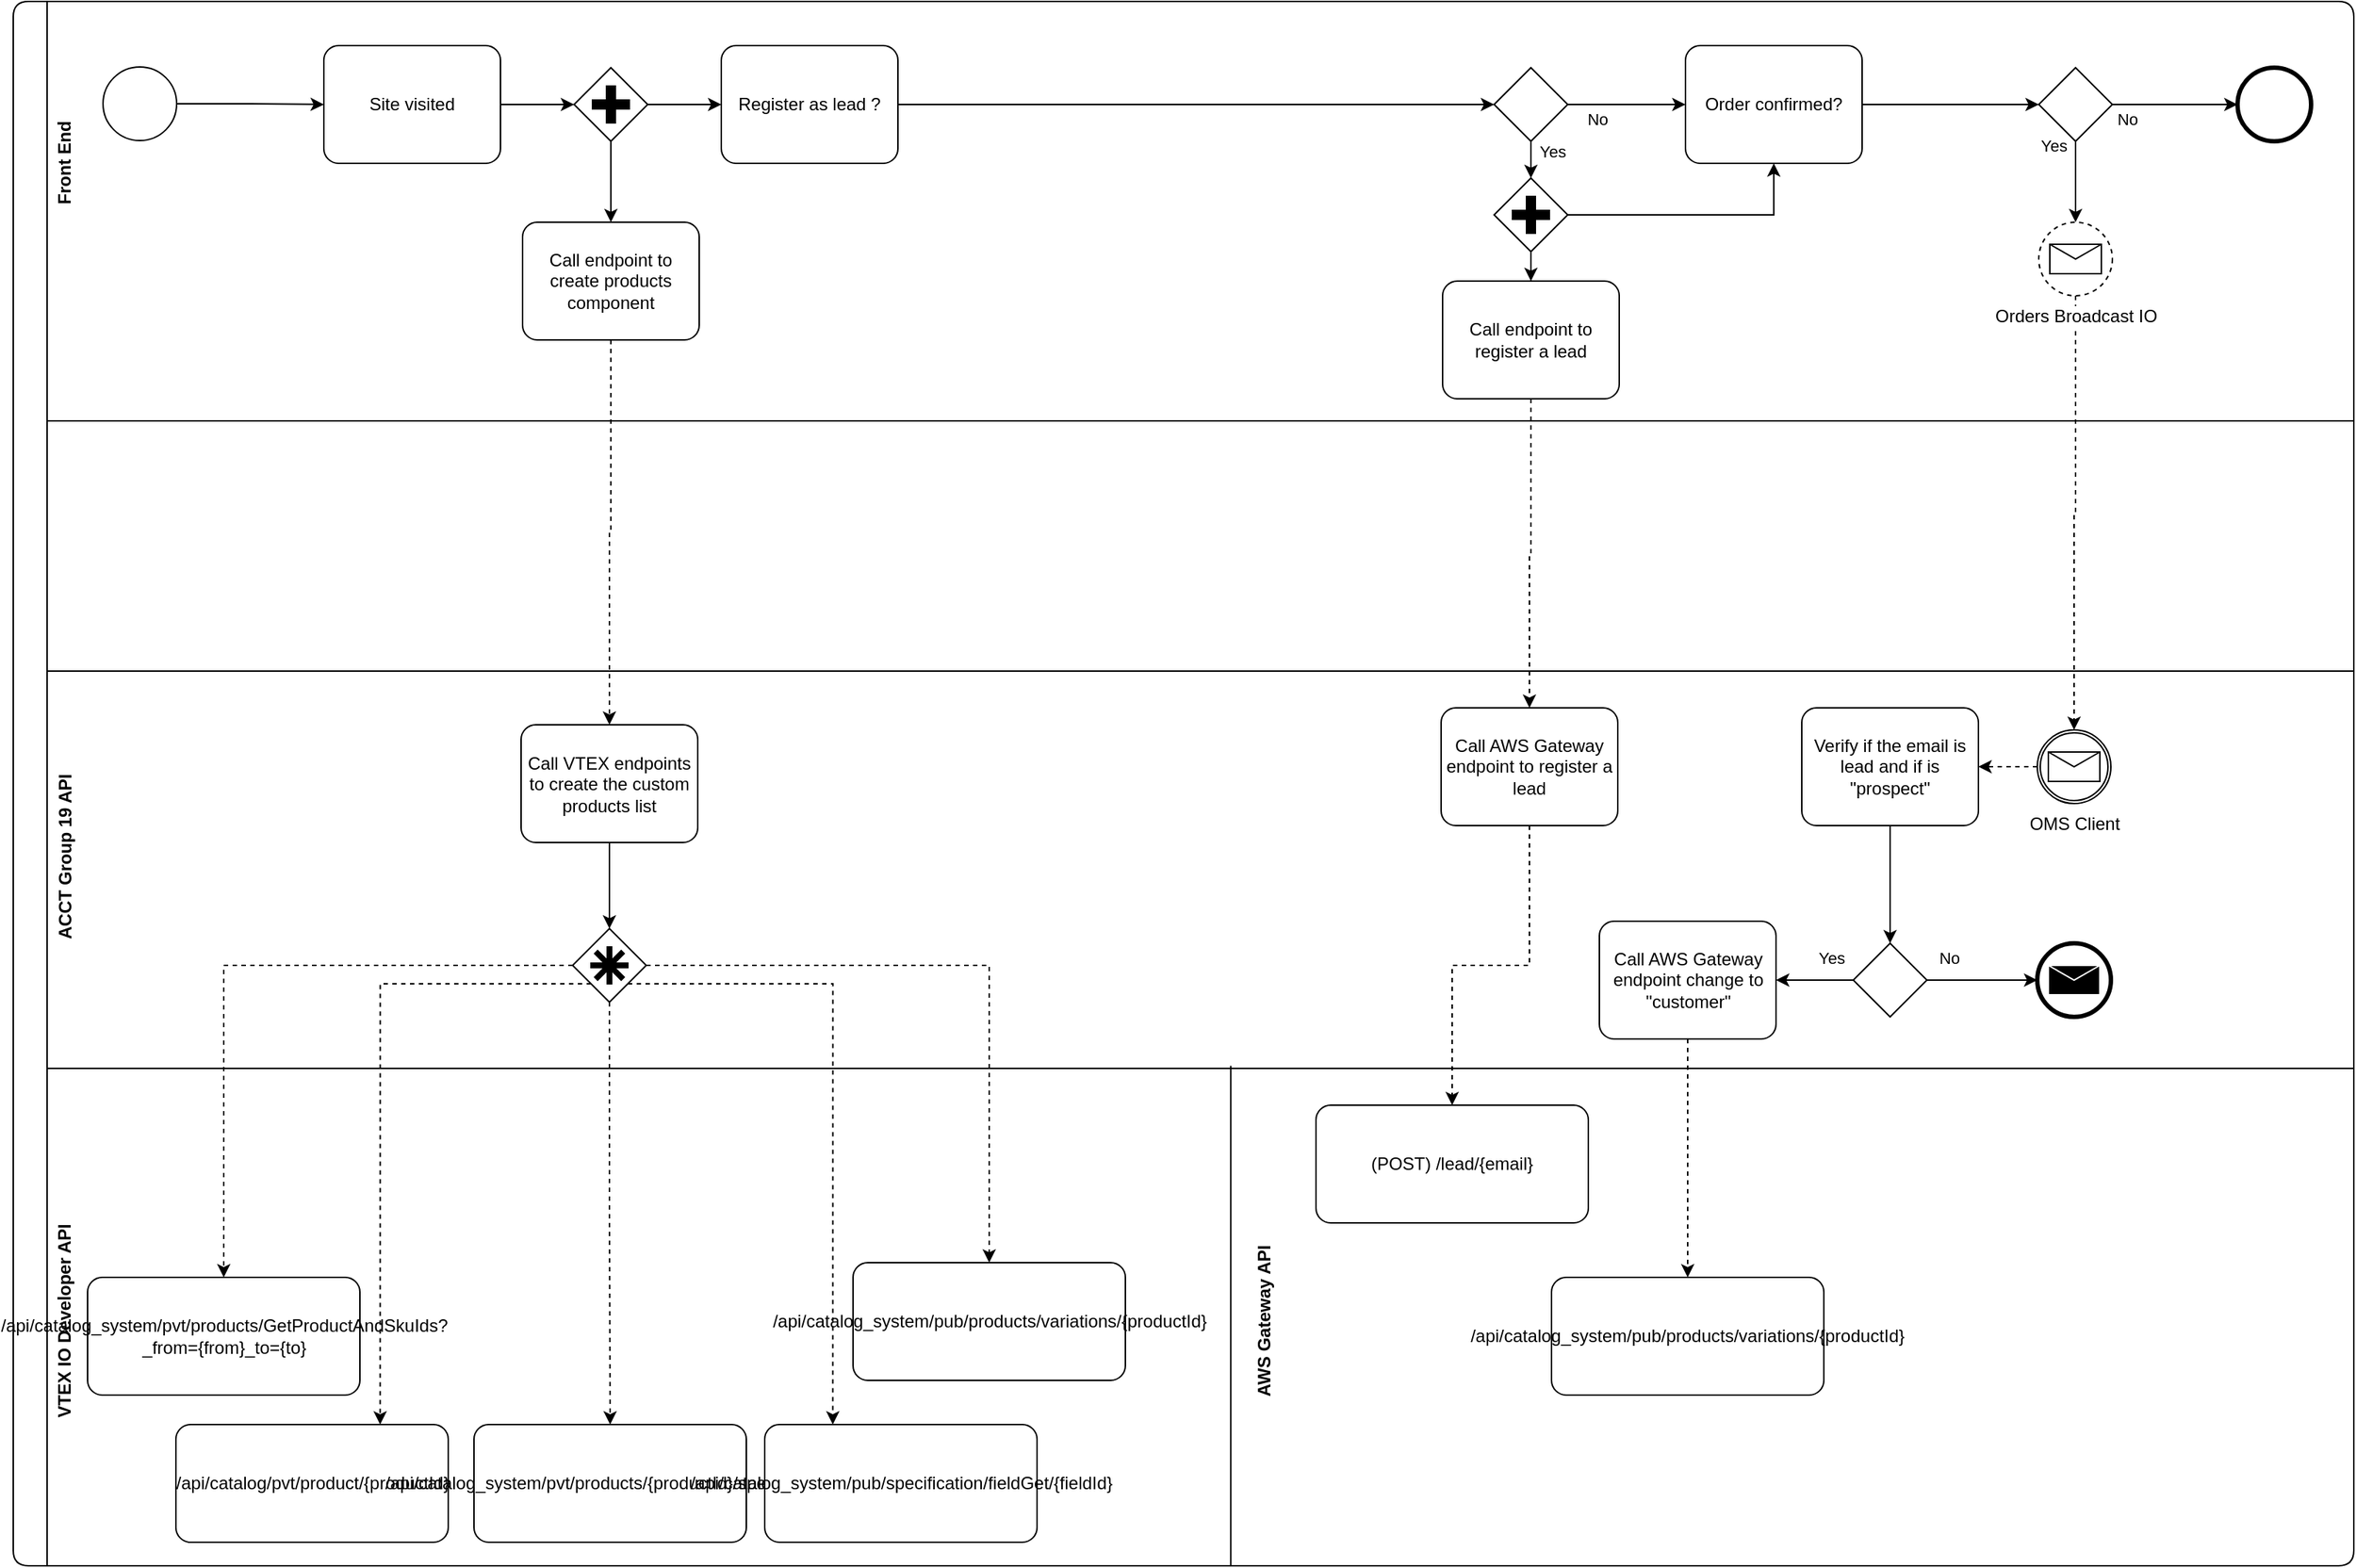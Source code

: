 <mxfile compressed="false" version="14.8.6" type="github">
  <diagram name="Page-1" id="2a216829-ef6e-dabb-86c1-c78162f3ba2b">
    <mxGraphModel dx="1247" dy="-1646" grid="1" gridSize="10" guides="1" tooltips="1" connect="1" arrows="1" fold="1" page="1" pageScale="1" pageWidth="1654" pageHeight="1169" background="none" math="0" shadow="0">
      <root>
        <mxCell id="0" />
        <mxCell id="1" parent="0" />
        <mxCell id="zMS48Avbv7I0cEuDU5D0-109" value="" style="swimlane;horizontal=0;rounded=1;swimlaneLine=1;" parent="1" vertex="1">
          <mxGeometry x="15" y="2390" width="1590" height="1063" as="geometry" />
        </mxCell>
        <mxCell id="zMS48Avbv7I0cEuDU5D0-132" style="edgeStyle=orthogonalEdgeStyle;rounded=0;orthogonalLoop=1;jettySize=auto;html=1;exitX=1;exitY=0.5;exitDx=0;exitDy=0;exitPerimeter=0;entryX=0;entryY=0.5;entryDx=0;entryDy=0;entryPerimeter=0;" parent="zMS48Avbv7I0cEuDU5D0-109" source="zMS48Avbv7I0cEuDU5D0-110" target="zMS48Avbv7I0cEuDU5D0-112" edge="1">
          <mxGeometry relative="1" as="geometry">
            <mxPoint x="191" y="69.5" as="targetPoint" />
          </mxGeometry>
        </mxCell>
        <mxCell id="zMS48Avbv7I0cEuDU5D0-110" value="" style="points=[[0.145,0.145,0],[0.5,0,0],[0.855,0.145,0],[1,0.5,0],[0.855,0.855,0],[0.5,1,0],[0.145,0.855,0],[0,0.5,0]];shape=mxgraph.bpmn.event;html=1;verticalLabelPosition=bottom;labelBackgroundColor=#ffffff;verticalAlign=top;align=center;perimeter=ellipsePerimeter;outlineConnect=0;aspect=fixed;outline=standard;symbol=general;rounded=1;strokeWidth=1;" parent="zMS48Avbv7I0cEuDU5D0-109" vertex="1">
          <mxGeometry x="61" y="44.5" width="50" height="50" as="geometry" />
        </mxCell>
        <mxCell id="zMS48Avbv7I0cEuDU5D0-134" style="edgeStyle=orthogonalEdgeStyle;rounded=0;orthogonalLoop=1;jettySize=auto;html=1;exitX=1;exitY=0.5;exitDx=0;exitDy=0;exitPerimeter=0;entryX=0;entryY=0.5;entryDx=0;entryDy=0;entryPerimeter=0;" parent="zMS48Avbv7I0cEuDU5D0-109" source="zMS48Avbv7I0cEuDU5D0-112" target="0Z8y53NUllSxboPvA691-3" edge="1">
          <mxGeometry relative="1" as="geometry">
            <mxPoint x="426" y="70" as="targetPoint" />
          </mxGeometry>
        </mxCell>
        <mxCell id="zMS48Avbv7I0cEuDU5D0-112" value="Site visited" style="points=[[0.25,0,0],[0.5,0,0],[0.75,0,0],[1,0.25,0],[1,0.5,0],[1,0.75,0],[0.75,1,0],[0.5,1,0],[0.25,1,0],[0,0.75,0],[0,0.5,0],[0,0.25,0]];shape=mxgraph.bpmn.task;whiteSpace=wrap;rectStyle=rounded;size=10;taskMarker=abstract;rounded=0;shadow=0;glass=0;strokeWidth=1;" parent="zMS48Avbv7I0cEuDU5D0-109" vertex="1">
          <mxGeometry x="211" y="30" width="120" height="80" as="geometry" />
        </mxCell>
        <mxCell id="0Z8y53NUllSxboPvA691-58" value="" style="edgeStyle=orthogonalEdgeStyle;rounded=0;orthogonalLoop=1;jettySize=auto;html=1;verticalAlign=bottom;labelPosition=left;verticalLabelPosition=top;align=right;" parent="zMS48Avbv7I0cEuDU5D0-109" source="zMS48Avbv7I0cEuDU5D0-115" target="0Z8y53NUllSxboPvA691-55" edge="1">
          <mxGeometry relative="1" as="geometry" />
        </mxCell>
        <mxCell id="zMS48Avbv7I0cEuDU5D0-115" value="Register as lead ?" style="points=[[0.25,0,0],[0.5,0,0],[0.75,0,0],[1,0.25,0],[1,0.5,0],[1,0.75,0],[0.75,1,0],[0.5,1,0],[0.25,1,0],[0,0.75,0],[0,0.5,0],[0,0.25,0]];shape=mxgraph.bpmn.task;whiteSpace=wrap;rectStyle=rounded;size=10;taskMarker=abstract;rounded=0;shadow=0;glass=0;strokeWidth=1;" parent="zMS48Avbv7I0cEuDU5D0-109" vertex="1">
          <mxGeometry x="481" y="30" width="120" height="80" as="geometry" />
        </mxCell>
        <mxCell id="zMS48Avbv7I0cEuDU5D0-127" value="" style="line;strokeWidth=1;html=1;rounded=0;shadow=0;glass=0;" parent="zMS48Avbv7I0cEuDU5D0-109" vertex="1">
          <mxGeometry x="23" y="450" width="1567" height="10" as="geometry" />
        </mxCell>
        <mxCell id="zMS48Avbv7I0cEuDU5D0-150" value="&lt;div&gt;Front End&lt;/div&gt;" style="text;html=1;resizable=0;autosize=1;align=center;verticalAlign=middle;points=[];fillColor=none;strokeColor=none;rounded=0;shadow=0;glass=0;rotation=270;strokeWidth=1;fontStyle=1" parent="zMS48Avbv7I0cEuDU5D0-109" vertex="1">
          <mxGeometry y="100" width="70" height="20" as="geometry" />
        </mxCell>
        <mxCell id="0Z8y53NUllSxboPvA691-45" value="" style="edgeStyle=orthogonalEdgeStyle;rounded=0;orthogonalLoop=1;jettySize=auto;html=1;" parent="zMS48Avbv7I0cEuDU5D0-109" source="0Z8y53NUllSxboPvA691-3" target="zMS48Avbv7I0cEuDU5D0-115" edge="1">
          <mxGeometry relative="1" as="geometry" />
        </mxCell>
        <mxCell id="0Z8y53NUllSxboPvA691-50" value="" style="edgeStyle=orthogonalEdgeStyle;rounded=0;orthogonalLoop=1;jettySize=auto;html=1;" parent="zMS48Avbv7I0cEuDU5D0-109" source="0Z8y53NUllSxboPvA691-3" target="0Z8y53NUllSxboPvA691-44" edge="1">
          <mxGeometry relative="1" as="geometry" />
        </mxCell>
        <mxCell id="0Z8y53NUllSxboPvA691-3" value="" style="points=[[0.25,0.25,0],[0.5,0,0],[0.75,0.25,0],[1,0.5,0],[0.75,0.75,0],[0.5,1,0],[0.25,0.75,0],[0,0.5,0]];shape=mxgraph.bpmn.gateway2;html=1;verticalLabelPosition=bottom;labelBackgroundColor=#ffffff;verticalAlign=top;align=center;perimeter=rhombusPerimeter;outlineConnect=0;outline=none;symbol=none;gwType=parallel;rounded=1;strokeWidth=1;" parent="zMS48Avbv7I0cEuDU5D0-109" vertex="1">
          <mxGeometry x="381" y="45" width="50" height="50" as="geometry" />
        </mxCell>
        <mxCell id="0Z8y53NUllSxboPvA691-79" value="" style="edgeStyle=orthogonalEdgeStyle;rounded=0;orthogonalLoop=1;jettySize=auto;html=1;dashed=1;entryX=0.5;entryY=0;entryDx=0;entryDy=0;entryPerimeter=0;" parent="zMS48Avbv7I0cEuDU5D0-109" source="0Z8y53NUllSxboPvA691-44" target="0Z8y53NUllSxboPvA691-75" edge="1">
          <mxGeometry relative="1" as="geometry">
            <mxPoint x="390" y="400" as="targetPoint" />
          </mxGeometry>
        </mxCell>
        <mxCell id="0Z8y53NUllSxboPvA691-44" value="Call endpoint to create products component" style="points=[[0.25,0,0],[0.5,0,0],[0.75,0,0],[1,0.25,0],[1,0.5,0],[1,0.75,0],[0.75,1,0],[0.5,1,0],[0.25,1,0],[0,0.75,0],[0,0.5,0],[0,0.25,0]];shape=mxgraph.bpmn.task;whiteSpace=wrap;rectStyle=rounded;size=10;taskMarker=abstract;rounded=0;shadow=0;glass=0;strokeWidth=1;" parent="zMS48Avbv7I0cEuDU5D0-109" vertex="1">
          <mxGeometry x="346" y="150" width="120" height="80" as="geometry" />
        </mxCell>
        <mxCell id="0Z8y53NUllSxboPvA691-52" value="No" style="edgeStyle=orthogonalEdgeStyle;rounded=0;orthogonalLoop=1;jettySize=auto;html=1;entryX=0;entryY=0.5;entryDx=0;entryDy=0;entryPerimeter=0;exitX=1;exitY=0.5;exitDx=0;exitDy=0;exitPerimeter=0;" parent="zMS48Avbv7I0cEuDU5D0-109" source="0Z8y53NUllSxboPvA691-55" target="0Z8y53NUllSxboPvA691-47" edge="1">
          <mxGeometry x="-0.5" y="-9" relative="1" as="geometry">
            <mxPoint x="1061" y="70" as="sourcePoint" />
            <mxPoint y="1" as="offset" />
          </mxGeometry>
        </mxCell>
        <mxCell id="0Z8y53NUllSxboPvA691-62" value="" style="edgeStyle=orthogonalEdgeStyle;rounded=0;orthogonalLoop=1;jettySize=auto;html=1;" parent="zMS48Avbv7I0cEuDU5D0-109" source="0Z8y53NUllSxboPvA691-47" target="0Z8y53NUllSxboPvA691-48" edge="1">
          <mxGeometry relative="1" as="geometry" />
        </mxCell>
        <mxCell id="0Z8y53NUllSxboPvA691-47" value="Order confirmed?" style="points=[[0.25,0,0],[0.5,0,0],[0.75,0,0],[1,0.25,0],[1,0.5,0],[1,0.75,0],[0.75,1,0],[0.5,1,0],[0.25,1,0],[0,0.75,0],[0,0.5,0],[0,0.25,0]];shape=mxgraph.bpmn.task;whiteSpace=wrap;rectStyle=rounded;size=10;taskMarker=abstract;rounded=0;shadow=0;glass=0;strokeWidth=1;" parent="zMS48Avbv7I0cEuDU5D0-109" vertex="1">
          <mxGeometry x="1136" y="30" width="120" height="80" as="geometry" />
        </mxCell>
        <mxCell id="0Z8y53NUllSxboPvA691-64" value="Yes" style="edgeStyle=orthogonalEdgeStyle;rounded=0;orthogonalLoop=1;jettySize=auto;html=1;" parent="zMS48Avbv7I0cEuDU5D0-109" source="0Z8y53NUllSxboPvA691-48" target="0Z8y53NUllSxboPvA691-63" edge="1">
          <mxGeometry x="-0.928" y="-15" relative="1" as="geometry">
            <mxPoint y="1" as="offset" />
          </mxGeometry>
        </mxCell>
        <mxCell id="0Z8y53NUllSxboPvA691-68" value="No" style="edgeStyle=orthogonalEdgeStyle;rounded=0;orthogonalLoop=1;jettySize=auto;html=1;entryX=0;entryY=0.5;entryDx=0;entryDy=0;entryPerimeter=0;" parent="zMS48Avbv7I0cEuDU5D0-109" source="0Z8y53NUllSxboPvA691-48" target="0Z8y53NUllSxboPvA691-49" edge="1">
          <mxGeometry x="-0.765" y="-9" relative="1" as="geometry">
            <mxPoint x="1506" y="70" as="targetPoint" />
            <mxPoint y="1" as="offset" />
          </mxGeometry>
        </mxCell>
        <mxCell id="0Z8y53NUllSxboPvA691-48" value="" style="points=[[0.25,0.25,0],[0.5,0,0],[0.75,0.25,0],[1,0.5,0],[0.75,0.75,0],[0.5,1,0],[0.25,0.75,0],[0,0.5,0]];shape=mxgraph.bpmn.gateway2;html=1;verticalLabelPosition=bottom;labelBackgroundColor=#ffffff;verticalAlign=top;align=center;perimeter=rhombusPerimeter;outlineConnect=0;outline=none;symbol=none;rounded=1;strokeWidth=1;" parent="zMS48Avbv7I0cEuDU5D0-109" vertex="1">
          <mxGeometry x="1376" y="45" width="50" height="50" as="geometry" />
        </mxCell>
        <mxCell id="0Z8y53NUllSxboPvA691-49" value="" style="points=[[0.145,0.145,0],[0.5,0,0],[0.855,0.145,0],[1,0.5,0],[0.855,0.855,0],[0.5,1,0],[0.145,0.855,0],[0,0.5,0]];shape=mxgraph.bpmn.event;html=1;verticalLabelPosition=bottom;labelBackgroundColor=#ffffff;verticalAlign=top;align=center;perimeter=ellipsePerimeter;outlineConnect=0;aspect=fixed;outline=end;symbol=terminate2;rounded=1;strokeWidth=1;" parent="zMS48Avbv7I0cEuDU5D0-109" vertex="1">
          <mxGeometry x="1511" y="45" width="50" height="50" as="geometry" />
        </mxCell>
        <mxCell id="0Z8y53NUllSxboPvA691-59" style="edgeStyle=orthogonalEdgeStyle;rounded=0;orthogonalLoop=1;jettySize=auto;html=1;exitX=1;exitY=0.5;exitDx=0;exitDy=0;exitPerimeter=0;entryX=0.5;entryY=1;entryDx=0;entryDy=0;entryPerimeter=0;" parent="zMS48Avbv7I0cEuDU5D0-109" source="0Z8y53NUllSxboPvA691-60" target="0Z8y53NUllSxboPvA691-47" edge="1">
          <mxGeometry relative="1" as="geometry" />
        </mxCell>
        <mxCell id="0Z8y53NUllSxboPvA691-96" value="" style="edgeStyle=orthogonalEdgeStyle;rounded=0;orthogonalLoop=1;jettySize=auto;html=1;dashed=1;" parent="zMS48Avbv7I0cEuDU5D0-109" source="0Z8y53NUllSxboPvA691-54" target="0Z8y53NUllSxboPvA691-95" edge="1">
          <mxGeometry relative="1" as="geometry" />
        </mxCell>
        <mxCell id="0Z8y53NUllSxboPvA691-54" value="Call endpoint to register a lead" style="points=[[0.25,0,0],[0.5,0,0],[0.75,0,0],[1,0.25,0],[1,0.5,0],[1,0.75,0],[0.75,1,0],[0.5,1,0],[0.25,1,0],[0,0.75,0],[0,0.5,0],[0,0.25,0]];shape=mxgraph.bpmn.task;whiteSpace=wrap;rectStyle=rounded;size=10;taskMarker=abstract;rounded=0;shadow=0;glass=0;strokeWidth=1;" parent="zMS48Avbv7I0cEuDU5D0-109" vertex="1">
          <mxGeometry x="971" y="190" width="120" height="80" as="geometry" />
        </mxCell>
        <mxCell id="0Z8y53NUllSxboPvA691-72" value="" style="edgeStyle=orthogonalEdgeStyle;rounded=0;orthogonalLoop=1;jettySize=auto;html=1;" parent="zMS48Avbv7I0cEuDU5D0-109" source="0Z8y53NUllSxboPvA691-55" target="0Z8y53NUllSxboPvA691-60" edge="1">
          <mxGeometry relative="1" as="geometry" />
        </mxCell>
        <mxCell id="0Z8y53NUllSxboPvA691-116" value="Yes" style="edgeLabel;html=1;align=left;verticalAlign=bottom;resizable=0;points=[];labelPosition=right;verticalLabelPosition=top;" parent="0Z8y53NUllSxboPvA691-72" vertex="1" connectable="0">
          <mxGeometry x="-0.737" y="-1" relative="1" as="geometry">
            <mxPoint x="5" y="8" as="offset" />
          </mxGeometry>
        </mxCell>
        <mxCell id="0Z8y53NUllSxboPvA691-55" value="" style="points=[[0.25,0.25,0],[0.5,0,0],[0.75,0.25,0],[1,0.5,0],[0.75,0.75,0],[0.5,1,0],[0.25,0.75,0],[0,0.5,0]];shape=mxgraph.bpmn.gateway2;html=1;verticalLabelPosition=bottom;labelBackgroundColor=#ffffff;verticalAlign=top;align=center;perimeter=rhombusPerimeter;outlineConnect=0;outline=none;symbol=none;rounded=1;strokeWidth=1;" parent="zMS48Avbv7I0cEuDU5D0-109" vertex="1">
          <mxGeometry x="1006" y="45" width="50" height="50" as="geometry" />
        </mxCell>
        <mxCell id="0Z8y53NUllSxboPvA691-73" value="" style="edgeStyle=orthogonalEdgeStyle;rounded=0;orthogonalLoop=1;jettySize=auto;html=1;" parent="zMS48Avbv7I0cEuDU5D0-109" source="0Z8y53NUllSxboPvA691-60" target="0Z8y53NUllSxboPvA691-54" edge="1">
          <mxGeometry relative="1" as="geometry" />
        </mxCell>
        <mxCell id="0Z8y53NUllSxboPvA691-60" value="" style="points=[[0.25,0.25,0],[0.5,0,0],[0.75,0.25,0],[1,0.5,0],[0.75,0.75,0],[0.5,1,0],[0.25,0.75,0],[0,0.5,0]];shape=mxgraph.bpmn.gateway2;html=1;verticalLabelPosition=bottom;labelBackgroundColor=#ffffff;verticalAlign=top;align=center;perimeter=rhombusPerimeter;outlineConnect=0;outline=none;symbol=none;gwType=parallel;rounded=1;strokeWidth=1;" parent="zMS48Avbv7I0cEuDU5D0-109" vertex="1">
          <mxGeometry x="1006" y="120" width="50" height="50" as="geometry" />
        </mxCell>
        <mxCell id="0Z8y53NUllSxboPvA691-74" style="edgeStyle=orthogonalEdgeStyle;rounded=0;orthogonalLoop=1;jettySize=auto;html=1;exitX=0.5;exitY=1;exitDx=0;exitDy=0;exitPerimeter=0;entryX=0.5;entryY=0;entryDx=0;entryDy=0;entryPerimeter=0;dashed=1;" parent="zMS48Avbv7I0cEuDU5D0-109" source="0Z8y53NUllSxboPvA691-63" target="0Z8y53NUllSxboPvA691-71" edge="1">
          <mxGeometry relative="1" as="geometry" />
        </mxCell>
        <mxCell id="0Z8y53NUllSxboPvA691-63" value="Orders Broadcast IO" style="points=[[0.145,0.145,0],[0.5,0,0],[0.855,0.145,0],[1,0.5,0],[0.855,0.855,0],[0.5,1,0],[0.145,0.855,0],[0,0.5,0]];shape=mxgraph.bpmn.event;html=1;verticalLabelPosition=bottom;labelBackgroundColor=#ffffff;verticalAlign=top;align=center;perimeter=ellipsePerimeter;outlineConnect=0;aspect=fixed;outline=eventNonint;symbol=message;" parent="zMS48Avbv7I0cEuDU5D0-109" vertex="1">
          <mxGeometry x="1376" y="150" width="50" height="50" as="geometry" />
        </mxCell>
        <mxCell id="0Z8y53NUllSxboPvA691-103" value="" style="edgeStyle=orthogonalEdgeStyle;rounded=0;orthogonalLoop=1;jettySize=auto;html=1;dashed=1;" parent="zMS48Avbv7I0cEuDU5D0-109" source="0Z8y53NUllSxboPvA691-71" target="0Z8y53NUllSxboPvA691-99" edge="1">
          <mxGeometry relative="1" as="geometry" />
        </mxCell>
        <mxCell id="0Z8y53NUllSxboPvA691-71" value="OMS Client" style="points=[[0.145,0.145,0],[0.5,0,0],[0.855,0.145,0],[1,0.5,0],[0.855,0.855,0],[0.5,1,0],[0.145,0.855,0],[0,0.5,0]];shape=mxgraph.bpmn.event;html=1;verticalLabelPosition=bottom;labelBackgroundColor=#ffffff;verticalAlign=top;align=center;perimeter=ellipsePerimeter;outlineConnect=0;aspect=fixed;outline=catching;symbol=message;" parent="zMS48Avbv7I0cEuDU5D0-109" vertex="1">
          <mxGeometry x="1375" y="495" width="50" height="50" as="geometry" />
        </mxCell>
        <mxCell id="0Z8y53NUllSxboPvA691-94" value="" style="edgeStyle=orthogonalEdgeStyle;rounded=0;orthogonalLoop=1;jettySize=auto;html=1;exitX=0.5;exitY=1;exitDx=0;exitDy=0;exitPerimeter=0;" parent="zMS48Avbv7I0cEuDU5D0-109" source="0Z8y53NUllSxboPvA691-75" target="0Z8y53NUllSxboPvA691-80" edge="1">
          <mxGeometry relative="1" as="geometry">
            <mxPoint x="405" y="631.5" as="sourcePoint" />
          </mxGeometry>
        </mxCell>
        <mxCell id="0Z8y53NUllSxboPvA691-75" value="Call VTEX endpoints to create the custom products list" style="points=[[0.25,0,0],[0.5,0,0],[0.75,0,0],[1,0.25,0],[1,0.5,0],[1,0.75,0],[0.75,1,0],[0.5,1,0],[0.25,1,0],[0,0.75,0],[0,0.5,0],[0,0.25,0]];shape=mxgraph.bpmn.task;whiteSpace=wrap;rectStyle=rounded;size=10;taskMarker=abstract;rounded=0;shadow=0;glass=0;strokeWidth=1;" parent="zMS48Avbv7I0cEuDU5D0-109" vertex="1">
          <mxGeometry x="345" y="491.5" width="120" height="80" as="geometry" />
        </mxCell>
        <mxCell id="0Z8y53NUllSxboPvA691-88" value="" style="edgeStyle=orthogonalEdgeStyle;rounded=0;orthogonalLoop=1;jettySize=auto;html=1;dashed=1;" parent="zMS48Avbv7I0cEuDU5D0-109" source="0Z8y53NUllSxboPvA691-80" target="0Z8y53NUllSxboPvA691-81" edge="1">
          <mxGeometry relative="1" as="geometry">
            <mxPoint x="300.5" y="792" as="targetPoint" />
          </mxGeometry>
        </mxCell>
        <mxCell id="0Z8y53NUllSxboPvA691-89" style="edgeStyle=orthogonalEdgeStyle;rounded=0;orthogonalLoop=1;jettySize=auto;html=1;exitX=0.25;exitY=0.75;exitDx=0;exitDy=0;exitPerimeter=0;entryX=0.75;entryY=0;entryDx=0;entryDy=0;entryPerimeter=0;dashed=1;" parent="zMS48Avbv7I0cEuDU5D0-109" source="0Z8y53NUllSxboPvA691-80" target="0Z8y53NUllSxboPvA691-82" edge="1">
          <mxGeometry relative="1" as="geometry" />
        </mxCell>
        <mxCell id="0Z8y53NUllSxboPvA691-91" value="" style="edgeStyle=orthogonalEdgeStyle;rounded=0;orthogonalLoop=1;jettySize=auto;html=1;dashed=1;" parent="zMS48Avbv7I0cEuDU5D0-109" source="0Z8y53NUllSxboPvA691-80" target="0Z8y53NUllSxboPvA691-83" edge="1">
          <mxGeometry relative="1" as="geometry">
            <mxPoint x="405.5" y="897" as="targetPoint" />
          </mxGeometry>
        </mxCell>
        <mxCell id="0Z8y53NUllSxboPvA691-92" style="edgeStyle=orthogonalEdgeStyle;rounded=0;orthogonalLoop=1;jettySize=auto;html=1;exitX=0.75;exitY=0.75;exitDx=0;exitDy=0;exitPerimeter=0;entryX=0.25;entryY=0;entryDx=0;entryDy=0;entryPerimeter=0;dashed=1;" parent="zMS48Avbv7I0cEuDU5D0-109" source="0Z8y53NUllSxboPvA691-80" target="0Z8y53NUllSxboPvA691-84" edge="1">
          <mxGeometry relative="1" as="geometry" />
        </mxCell>
        <mxCell id="0Z8y53NUllSxboPvA691-93" style="edgeStyle=orthogonalEdgeStyle;rounded=0;orthogonalLoop=1;jettySize=auto;html=1;exitX=1;exitY=0.5;exitDx=0;exitDy=0;exitPerimeter=0;entryX=0.5;entryY=0;entryDx=0;entryDy=0;entryPerimeter=0;dashed=1;" parent="zMS48Avbv7I0cEuDU5D0-109" source="0Z8y53NUllSxboPvA691-80" target="0Z8y53NUllSxboPvA691-85" edge="1">
          <mxGeometry relative="1" as="geometry" />
        </mxCell>
        <mxCell id="0Z8y53NUllSxboPvA691-80" value="" style="points=[[0.25,0.25,0],[0.5,0,0],[0.75,0.25,0],[1,0.5,0],[0.75,0.75,0],[0.5,1,0],[0.25,0.75,0],[0,0.5,0]];shape=mxgraph.bpmn.gateway2;html=1;verticalLabelPosition=bottom;labelBackgroundColor=#ffffff;verticalAlign=top;align=center;perimeter=rhombusPerimeter;outlineConnect=0;outline=none;symbol=none;gwType=complex;" parent="zMS48Avbv7I0cEuDU5D0-109" vertex="1">
          <mxGeometry x="380" y="630" width="50" height="50" as="geometry" />
        </mxCell>
        <mxCell id="0Z8y53NUllSxboPvA691-81" value="/api/catalog_system/pvt/products/GetProductAndSkuIds?_from={from}_to={to}" style="points=[[0.25,0,0],[0.5,0,0],[0.75,0,0],[1,0.25,0],[1,0.5,0],[1,0.75,0],[0.75,1,0],[0.5,1,0],[0.25,1,0],[0,0.75,0],[0,0.5,0],[0,0.25,0]];shape=mxgraph.bpmn.task;whiteSpace=wrap;rectStyle=rounded;size=10;taskMarker=abstract;rounded=0;shadow=0;glass=0;strokeWidth=1;" parent="zMS48Avbv7I0cEuDU5D0-109" vertex="1">
          <mxGeometry x="50.5" y="867" width="185" height="80" as="geometry" />
        </mxCell>
        <mxCell id="0Z8y53NUllSxboPvA691-82" value="/api/catalog/pvt/product/{productId}" style="points=[[0.25,0,0],[0.5,0,0],[0.75,0,0],[1,0.25,0],[1,0.5,0],[1,0.75,0],[0.75,1,0],[0.5,1,0],[0.25,1,0],[0,0.75,0],[0,0.5,0],[0,0.25,0]];shape=mxgraph.bpmn.task;whiteSpace=wrap;rectStyle=rounded;size=10;taskMarker=abstract;rounded=0;shadow=0;glass=0;strokeWidth=1;" parent="zMS48Avbv7I0cEuDU5D0-109" vertex="1">
          <mxGeometry x="110.5" y="967" width="185" height="80" as="geometry" />
        </mxCell>
        <mxCell id="0Z8y53NUllSxboPvA691-83" value="/api/catalog_system/pvt/products/{productId}/specification" style="points=[[0.25,0,0],[0.5,0,0],[0.75,0,0],[1,0.25,0],[1,0.5,0],[1,0.75,0],[0.75,1,0],[0.5,1,0],[0.25,1,0],[0,0.75,0],[0,0.5,0],[0,0.25,0]];shape=mxgraph.bpmn.task;whiteSpace=wrap;rectStyle=rounded;size=10;taskMarker=abstract;rounded=0;shadow=0;glass=0;strokeWidth=1;" parent="zMS48Avbv7I0cEuDU5D0-109" vertex="1">
          <mxGeometry x="313" y="967" width="185" height="80" as="geometry" />
        </mxCell>
        <mxCell id="0Z8y53NUllSxboPvA691-84" value="/api/catalog_system/pub/specification/fieldGet/{fieldId}" style="points=[[0.25,0,0],[0.5,0,0],[0.75,0,0],[1,0.25,0],[1,0.5,0],[1,0.75,0],[0.75,1,0],[0.5,1,0],[0.25,1,0],[0,0.75,0],[0,0.5,0],[0,0.25,0]];shape=mxgraph.bpmn.task;whiteSpace=wrap;rectStyle=rounded;size=10;taskMarker=abstract;rounded=0;shadow=0;glass=0;strokeWidth=1;" parent="zMS48Avbv7I0cEuDU5D0-109" vertex="1">
          <mxGeometry x="510.5" y="967" width="185" height="80" as="geometry" />
        </mxCell>
        <mxCell id="0Z8y53NUllSxboPvA691-85" value="/api/catalog_system/pub/products/variations/{productId}" style="points=[[0.25,0,0],[0.5,0,0],[0.75,0,0],[1,0.25,0],[1,0.5,0],[1,0.75,0],[0.75,1,0],[0.5,1,0],[0.25,1,0],[0,0.75,0],[0,0.5,0],[0,0.25,0]];shape=mxgraph.bpmn.task;whiteSpace=wrap;rectStyle=rounded;size=10;taskMarker=abstract;rounded=0;shadow=0;glass=0;strokeWidth=1;" parent="zMS48Avbv7I0cEuDU5D0-109" vertex="1">
          <mxGeometry x="570.5" y="857" width="185" height="80" as="geometry" />
        </mxCell>
        <mxCell id="0Z8y53NUllSxboPvA691-111" style="edgeStyle=orthogonalEdgeStyle;rounded=0;orthogonalLoop=1;jettySize=auto;html=1;exitX=0.5;exitY=1;exitDx=0;exitDy=0;exitPerimeter=0;dashed=1;" parent="zMS48Avbv7I0cEuDU5D0-109" source="0Z8y53NUllSxboPvA691-95" target="0Z8y53NUllSxboPvA691-97" edge="1">
          <mxGeometry relative="1" as="geometry" />
        </mxCell>
        <mxCell id="0Z8y53NUllSxboPvA691-95" value="Call AWS Gateway endpoint to register a lead" style="points=[[0.25,0,0],[0.5,0,0],[0.75,0,0],[1,0.25,0],[1,0.5,0],[1,0.75,0],[0.75,1,0],[0.5,1,0],[0.25,1,0],[0,0.75,0],[0,0.5,0],[0,0.25,0]];shape=mxgraph.bpmn.task;whiteSpace=wrap;rectStyle=rounded;size=10;taskMarker=abstract;rounded=0;shadow=0;glass=0;strokeWidth=1;" parent="zMS48Avbv7I0cEuDU5D0-109" vertex="1">
          <mxGeometry x="970" y="480" width="120" height="80" as="geometry" />
        </mxCell>
        <mxCell id="0Z8y53NUllSxboPvA691-97" value="(POST) /lead/{email}" style="points=[[0.25,0,0],[0.5,0,0],[0.75,0,0],[1,0.25,0],[1,0.5,0],[1,0.75,0],[0.75,1,0],[0.5,1,0],[0.25,1,0],[0,0.75,0],[0,0.5,0],[0,0.25,0]];shape=mxgraph.bpmn.task;whiteSpace=wrap;rectStyle=rounded;size=10;taskMarker=abstract;rounded=0;shadow=0;glass=0;strokeWidth=1;" parent="zMS48Avbv7I0cEuDU5D0-109" vertex="1">
          <mxGeometry x="885" y="750" width="185" height="80" as="geometry" />
        </mxCell>
        <mxCell id="0Z8y53NUllSxboPvA691-98" value="AWS Gateway API" style="text;html=1;resizable=0;autosize=1;align=center;verticalAlign=middle;points=[];fillColor=none;strokeColor=none;rounded=0;shadow=0;glass=0;rotation=270;strokeWidth=1;fontStyle=1" parent="zMS48Avbv7I0cEuDU5D0-109" vertex="1">
          <mxGeometry x="790" y="887" width="120" height="20" as="geometry" />
        </mxCell>
        <mxCell id="0Z8y53NUllSxboPvA691-104" value="" style="edgeStyle=orthogonalEdgeStyle;rounded=0;orthogonalLoop=1;jettySize=auto;html=1;exitX=0.5;exitY=1;exitDx=0;exitDy=0;exitPerimeter=0;" parent="zMS48Avbv7I0cEuDU5D0-109" source="0Z8y53NUllSxboPvA691-99" target="0Z8y53NUllSxboPvA691-100" edge="1">
          <mxGeometry relative="1" as="geometry">
            <mxPoint x="1275" y="620" as="sourcePoint" />
          </mxGeometry>
        </mxCell>
        <mxCell id="0Z8y53NUllSxboPvA691-99" value="Verify if the email is lead and if is &quot;prospect&quot;" style="points=[[0.25,0,0],[0.5,0,0],[0.75,0,0],[1,0.25,0],[1,0.5,0],[1,0.75,0],[0.75,1,0],[0.5,1,0],[0.25,1,0],[0,0.75,0],[0,0.5,0],[0,0.25,0]];shape=mxgraph.bpmn.task;whiteSpace=wrap;rectStyle=rounded;size=10;taskMarker=abstract;rounded=0;shadow=0;glass=0;strokeWidth=1;" parent="zMS48Avbv7I0cEuDU5D0-109" vertex="1">
          <mxGeometry x="1215" y="480" width="120" height="80" as="geometry" />
        </mxCell>
        <mxCell id="0Z8y53NUllSxboPvA691-107" value="Yes" style="edgeStyle=orthogonalEdgeStyle;rounded=0;orthogonalLoop=1;jettySize=auto;html=1;entryX=1;entryY=0.5;entryDx=0;entryDy=0;entryPerimeter=0;" parent="zMS48Avbv7I0cEuDU5D0-109" source="0Z8y53NUllSxboPvA691-100" target="0Z8y53NUllSxboPvA691-105" edge="1">
          <mxGeometry x="-0.429" y="-15" relative="1" as="geometry">
            <mxPoint x="1170" y="665" as="targetPoint" />
            <mxPoint as="offset" />
          </mxGeometry>
        </mxCell>
        <mxCell id="0Z8y53NUllSxboPvA691-100" value="" style="points=[[0.25,0.25,0],[0.5,0,0],[0.75,0.25,0],[1,0.5,0],[0.75,0.75,0],[0.5,1,0],[0.25,0.75,0],[0,0.5,0]];shape=mxgraph.bpmn.gateway2;html=1;verticalLabelPosition=bottom;labelBackgroundColor=#ffffff;verticalAlign=top;align=center;perimeter=rhombusPerimeter;outlineConnect=0;outline=none;symbol=none;rounded=1;strokeWidth=1;" parent="zMS48Avbv7I0cEuDU5D0-109" vertex="1">
          <mxGeometry x="1250" y="640" width="50" height="50" as="geometry" />
        </mxCell>
        <mxCell id="0Z8y53NUllSxboPvA691-101" value="" style="points=[[0.145,0.145,0],[0.5,0,0],[0.855,0.145,0],[1,0.5,0],[0.855,0.855,0],[0.5,1,0],[0.145,0.855,0],[0,0.5,0]];shape=mxgraph.bpmn.event;html=1;verticalLabelPosition=bottom;labelBackgroundColor=#ffffff;verticalAlign=top;align=center;perimeter=ellipsePerimeter;outlineConnect=0;aspect=fixed;outline=end;symbol=message;" parent="zMS48Avbv7I0cEuDU5D0-109" vertex="1">
          <mxGeometry x="1375" y="640" width="50" height="50" as="geometry" />
        </mxCell>
        <mxCell id="0Z8y53NUllSxboPvA691-102" value="No" style="edgeStyle=orthogonalEdgeStyle;rounded=0;orthogonalLoop=1;jettySize=auto;html=1;" parent="zMS48Avbv7I0cEuDU5D0-109" source="0Z8y53NUllSxboPvA691-100" target="0Z8y53NUllSxboPvA691-101" edge="1">
          <mxGeometry x="-0.6" y="15" relative="1" as="geometry">
            <mxPoint as="offset" />
          </mxGeometry>
        </mxCell>
        <mxCell id="0Z8y53NUllSxboPvA691-110" value="" style="edgeStyle=orthogonalEdgeStyle;rounded=0;orthogonalLoop=1;jettySize=auto;html=1;entryX=0.5;entryY=0;entryDx=0;entryDy=0;entryPerimeter=0;dashed=1;" parent="zMS48Avbv7I0cEuDU5D0-109" source="0Z8y53NUllSxboPvA691-105" target="0Z8y53NUllSxboPvA691-108" edge="1">
          <mxGeometry relative="1" as="geometry">
            <mxPoint x="865" y="785" as="targetPoint" />
          </mxGeometry>
        </mxCell>
        <mxCell id="0Z8y53NUllSxboPvA691-105" value="Call AWS Gateway endpoint change to &quot;customer&quot;" style="points=[[0.25,0,0],[0.5,0,0],[0.75,0,0],[1,0.25,0],[1,0.5,0],[1,0.75,0],[0.75,1,0],[0.5,1,0],[0.25,1,0],[0,0.75,0],[0,0.5,0],[0,0.25,0]];shape=mxgraph.bpmn.task;whiteSpace=wrap;rectStyle=rounded;size=10;taskMarker=abstract;rounded=0;shadow=0;glass=0;strokeWidth=1;" parent="zMS48Avbv7I0cEuDU5D0-109" vertex="1">
          <mxGeometry x="1077.5" y="625" width="120" height="80" as="geometry" />
        </mxCell>
        <mxCell id="0Z8y53NUllSxboPvA691-108" value="/api/catalog_system/pub/products/variations/{productId}" style="points=[[0.25,0,0],[0.5,0,0],[0.75,0,0],[1,0.25,0],[1,0.5,0],[1,0.75,0],[0.75,1,0],[0.5,1,0],[0.25,1,0],[0,0.75,0],[0,0.5,0],[0,0.25,0]];shape=mxgraph.bpmn.task;whiteSpace=wrap;rectStyle=rounded;size=10;taskMarker=abstract;rounded=0;shadow=0;glass=0;strokeWidth=1;" parent="zMS48Avbv7I0cEuDU5D0-109" vertex="1">
          <mxGeometry x="1045" y="867" width="185" height="80" as="geometry" />
        </mxCell>
        <mxCell id="0Z8y53NUllSxboPvA691-112" value="" style="line;strokeWidth=1;html=1;rounded=0;shadow=0;glass=0;" parent="zMS48Avbv7I0cEuDU5D0-109" vertex="1">
          <mxGeometry x="23" y="720" width="1567" height="10" as="geometry" />
        </mxCell>
        <mxCell id="0Z8y53NUllSxboPvA691-113" value="VTEX IO Developer API" style="text;html=1;resizable=0;autosize=1;align=center;verticalAlign=middle;points=[];fillColor=none;strokeColor=none;rounded=0;shadow=0;glass=0;rotation=270;strokeWidth=1;fontStyle=1" parent="zMS48Avbv7I0cEuDU5D0-109" vertex="1">
          <mxGeometry x="-40" y="887" width="150" height="20" as="geometry" />
        </mxCell>
        <mxCell id="0Z8y53NUllSxboPvA691-114" value="ACCT Group 19 API" style="text;html=1;resizable=0;autosize=1;align=center;verticalAlign=middle;points=[];fillColor=none;strokeColor=none;rounded=0;shadow=0;glass=0;rotation=270;strokeWidth=1;fontStyle=1" parent="zMS48Avbv7I0cEuDU5D0-109" vertex="1">
          <mxGeometry x="-30" y="571.5" width="130" height="20" as="geometry" />
        </mxCell>
        <mxCell id="0Z8y53NUllSxboPvA691-117" value="" style="line;strokeWidth=1;html=1;rounded=0;shadow=0;glass=0;rotation=90;" parent="zMS48Avbv7I0cEuDU5D0-109" vertex="1">
          <mxGeometry x="657.31" y="888.07" width="339.62" height="10" as="geometry" />
        </mxCell>
        <mxCell id="6_kuwnHvt6yvVzqCmMgp-1" value="" style="line;strokeWidth=1;html=1;rounded=0;shadow=0;glass=0;" vertex="1" parent="zMS48Avbv7I0cEuDU5D0-109">
          <mxGeometry x="23" y="280" width="1567" height="10" as="geometry" />
        </mxCell>
      </root>
    </mxGraphModel>
  </diagram>
</mxfile>
